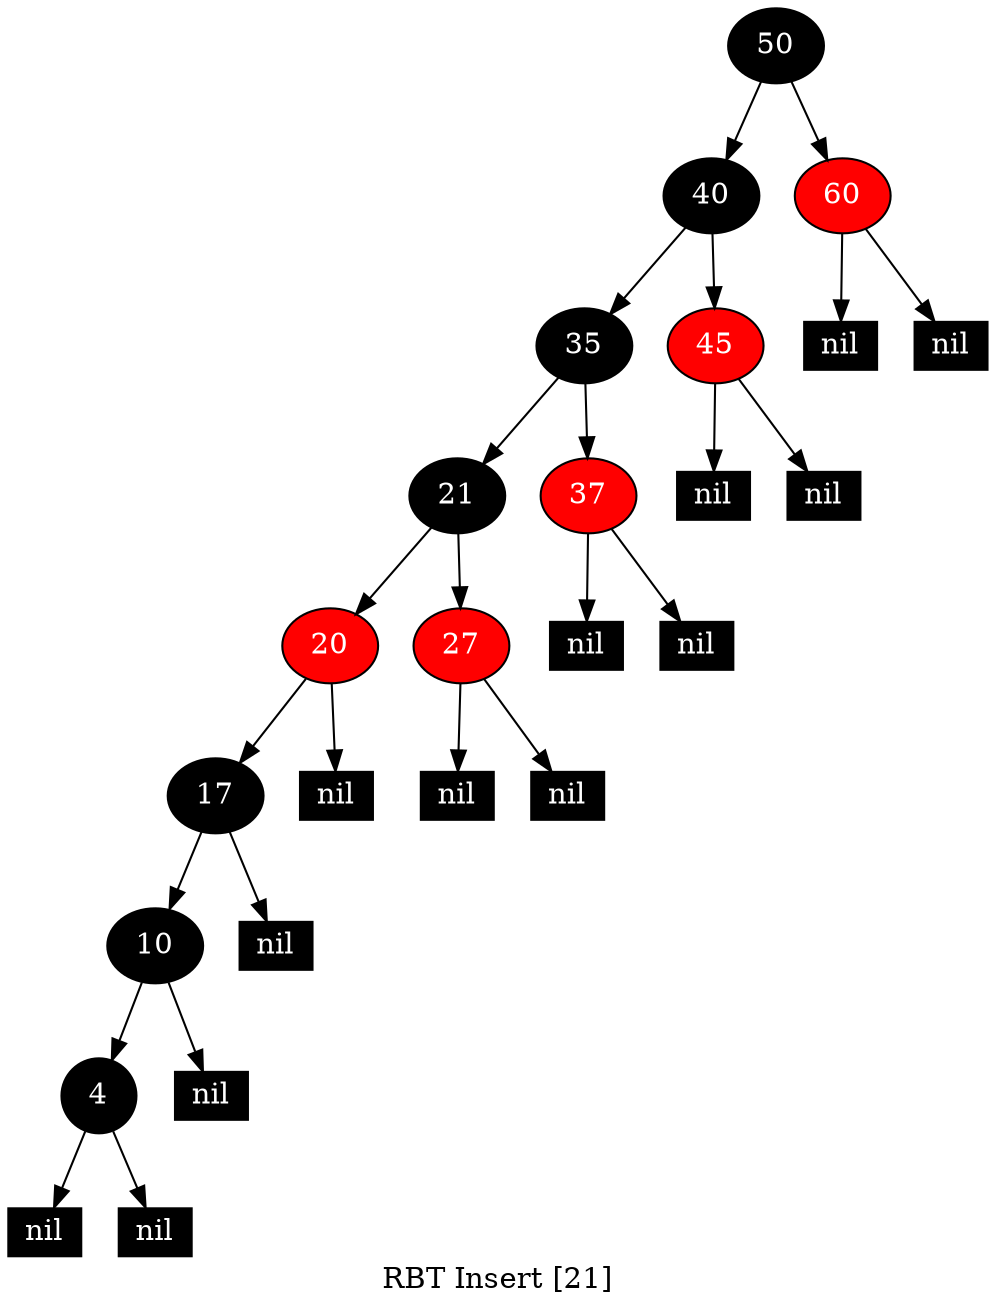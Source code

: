 digraph G {
    label="RBT Insert [21]";
    node [width=0.5,fontcolor=white,style=filled];
    50 [fillcolor=black]
    50 -> 40
    50 -> 60
    40 [fillcolor=black]
    40 -> 35
    40 -> 45
    35 [fillcolor=black]
    35 -> 21
    35 -> 37
    21 [fillcolor=black]
    21 -> 20
    21 -> 27
    20 [fillcolor=red]
    20 -> 17
    20 -> NULLr20
    NULLr20 [label="nil",width=0.3,height=0.2,shape=box,fillcolor=black]
    17 [fillcolor=black]
    17 -> 10
    17 -> NULLr17
    NULLr17 [label="nil",width=0.3,height=0.2,shape=box,fillcolor=black]
    10 [fillcolor=black]
    10 -> 4
    10 -> NULLr10
    NULLr10 [label="nil",width=0.3,height=0.2,shape=box,fillcolor=black]
    4 [fillcolor=black]
    4 -> NULLl4
    NULLl4 [label="nil",width=0.3,height=0.2,shape=box,fillcolor=black]
    4 -> NULLr4
    NULLr4 [label="nil",width=0.3,height=0.2,shape=box,fillcolor=black]
    27 [fillcolor=red]
    27 -> NULLl27
    NULLl27 [label="nil",width=0.3,height=0.2,shape=box,fillcolor=black]
    27 -> NULLr27
    NULLr27 [label="nil",width=0.3,height=0.2,shape=box,fillcolor=black]
    37 [fillcolor=red]
    37 -> NULLl37
    NULLl37 [label="nil",width=0.3,height=0.2,shape=box,fillcolor=black]
    37 -> NULLr37
    NULLr37 [label="nil",width=0.3,height=0.2,shape=box,fillcolor=black]
    45 [fillcolor=red]
    45 -> NULLl45
    NULLl45 [label="nil",width=0.3,height=0.2,shape=box,fillcolor=black]
    45 -> NULLr45
    NULLr45 [label="nil",width=0.3,height=0.2,shape=box,fillcolor=black]
    60 [fillcolor=red]
    60 -> NULLl60
    NULLl60 [label="nil",width=0.3,height=0.2,shape=box,fillcolor=black]
    60 -> NULLr60
    NULLr60 [label="nil",width=0.3,height=0.2,shape=box,fillcolor=black]
}
